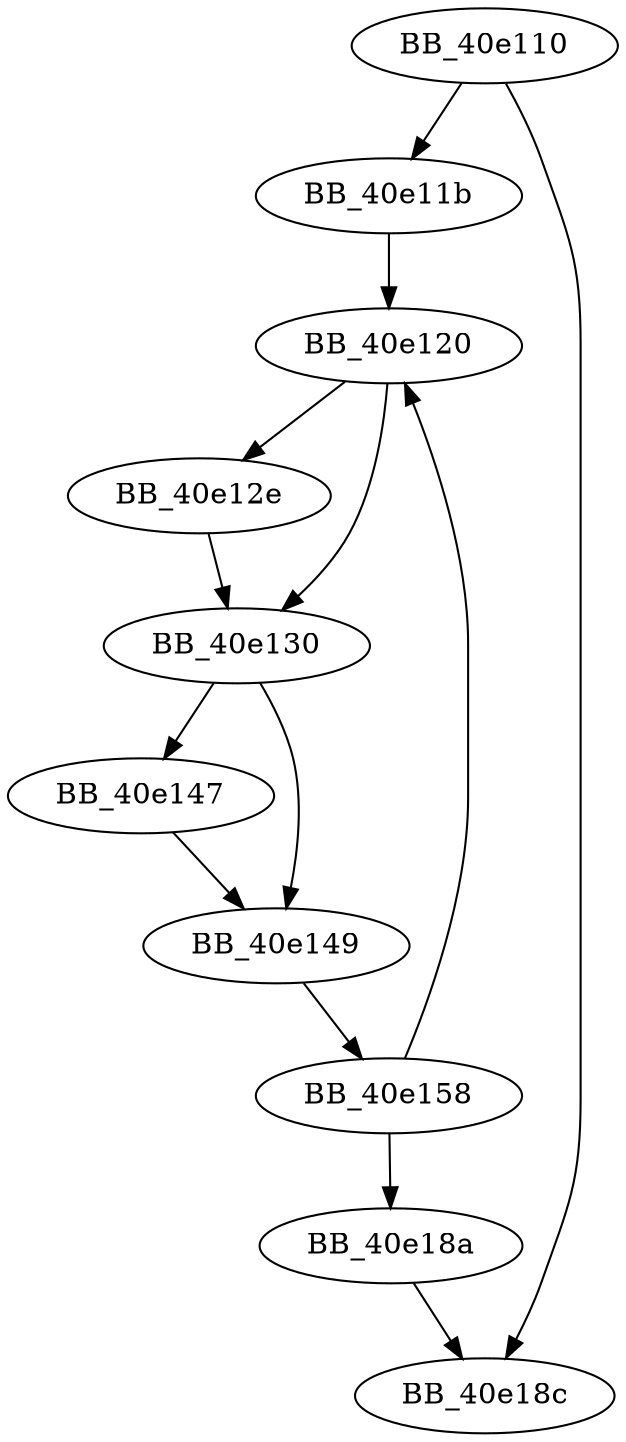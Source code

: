 DiGraph sub_40E110{
BB_40e110->BB_40e11b
BB_40e110->BB_40e18c
BB_40e11b->BB_40e120
BB_40e120->BB_40e12e
BB_40e120->BB_40e130
BB_40e12e->BB_40e130
BB_40e130->BB_40e147
BB_40e130->BB_40e149
BB_40e147->BB_40e149
BB_40e149->BB_40e158
BB_40e158->BB_40e120
BB_40e158->BB_40e18a
BB_40e18a->BB_40e18c
}
